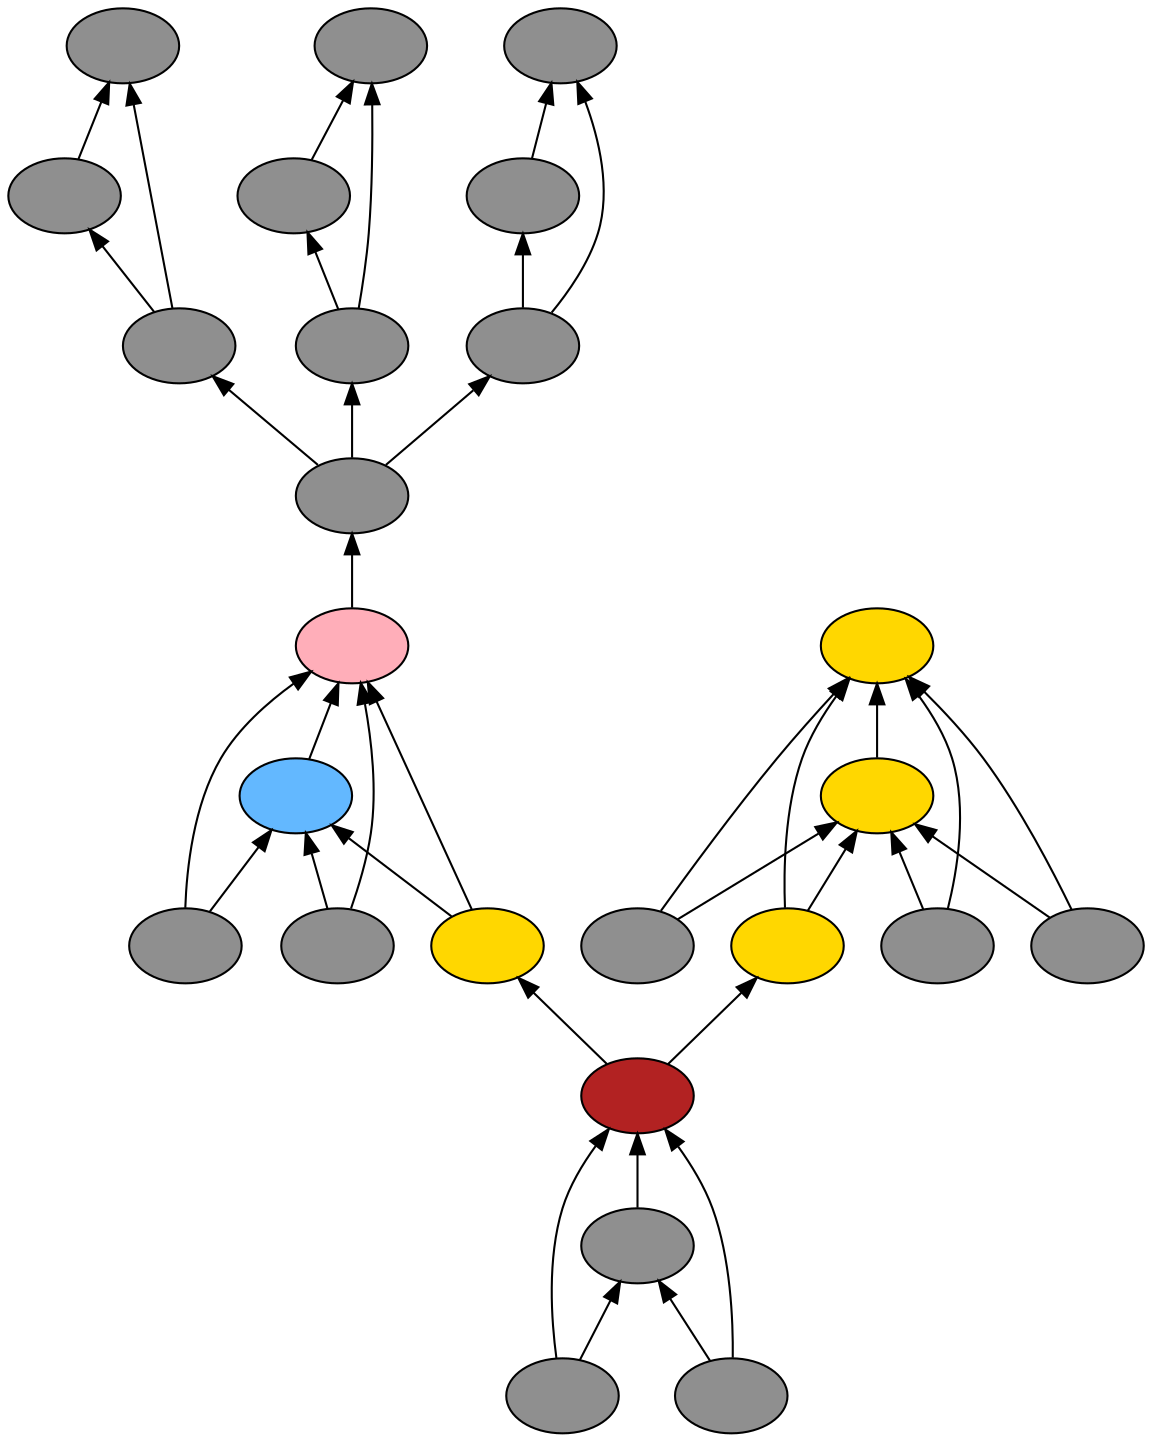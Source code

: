 digraph {
rankdir=BT
fontsize=24
subgraph clster1 {
subgraph clster2 {
"51636192"["fillcolor"="firebrick" "fontsize"="24" "label"="" "shape"="ellipse" "style"="filled" ]
"51536928"["fillcolor"="grey56" "fontsize"="24" "label"="" "shape"="ellipse" "style"="filled" ]
"49643904"["fillcolor"="grey56" "fontsize"="24" "label"="" "shape"="ellipse" "style"="filled" ]
"50252784"["fillcolor"="grey56" "fontsize"="24" "label"="" "shape"="ellipse" "style"="filled" ]
}

subgraph clster3 {
"50499840"["fillcolor"="lightpink1" "fontsize"="24" "label"="" "shape"="ellipse" "style"="filled" ]
"49526848"["fillcolor"="steelblue1" "fontsize"="24" "label"="" "shape"="ellipse" "style"="filled" ]
"50537584"["fillcolor"="grey56" "fontsize"="24" "label"="" "shape"="ellipse" "style"="filled" ]
"50953488"["fillcolor"="gold" "fontsize"="24" "label"="" "shape"="ellipse" "style"="filled" ]
"50988432"["fillcolor"="grey56" "fontsize"="24" "label"="" "shape"="ellipse" "style"="filled" ]
}

subgraph clster4 {
"51213248"["fillcolor"="grey56" "fontsize"="24" "label"="" "shape"="ellipse" "style"="filled" ]
}

subgraph clster5 {
"43247552"["fillcolor"="grey56" "fontsize"="24" "label"="" "shape"="ellipse" "style"="filled" ]
"49525600"["fillcolor"="grey56" "fontsize"="24" "label"="" "shape"="ellipse" "style"="filled" ]
"49896432"["fillcolor"="grey56" "fontsize"="24" "label"="" "shape"="ellipse" "style"="filled" ]
}

subgraph clster6 {
"49925696"["fillcolor"="grey56" "fontsize"="24" "label"="" "shape"="ellipse" "style"="filled" ]
"51970160"["fillcolor"="grey56" "fontsize"="24" "label"="" "shape"="ellipse" "style"="filled" ]
"49673184"["fillcolor"="grey56" "fontsize"="24" "label"="" "shape"="ellipse" "style"="filled" ]
}

subgraph clster7 {
"49755584"["fillcolor"="grey56" "fontsize"="24" "label"="" "shape"="ellipse" "style"="filled" ]
"49554800"["fillcolor"="grey56" "fontsize"="24" "label"="" "shape"="ellipse" "style"="filled" ]
"49638928"["fillcolor"="grey56" "fontsize"="24" "label"="" "shape"="ellipse" "style"="filled" ]
}

subgraph clster8 {
"51967616"["fillcolor"="gold" "fontsize"="24" "label"="" "shape"="ellipse" "style"="filled" ]
"49951424"["fillcolor"="gold" "fontsize"="24" "label"="" "shape"="ellipse" "style"="filled" ]
"49824304"["fillcolor"="grey56" "fontsize"="24" "label"="" "shape"="ellipse" "style"="filled" ]
"51993872"["fillcolor"="gold" "fontsize"="24" "label"="" "shape"="ellipse" "style"="filled" ]
"52000720"["fillcolor"="grey56" "fontsize"="24" "label"="" "shape"="ellipse" "style"="filled" ]
"52052592"["fillcolor"="grey56" "fontsize"="24" "label"="" "shape"="ellipse" "style"="filled" ]
}

}

"49896432" -> "43247552"["arrowhead"="normal" "color"="black" "constraint"="true" "style"="solid" ]
"49896432" -> "49525600"["arrowhead"="normal" "color"="black" "constraint"="true" "style"="solid" ]
"51213248" -> "49896432"["arrowhead"="normal" "color"="black" "constraint"="true" "style"="solid" ]
"49525600" -> "43247552"["arrowhead"="normal" "color"="black" "constraint"="true" "style"="solid" ]
"49638928" -> "49755584"["arrowhead"="normal" "color"="black" "constraint"="true" "style"="solid" ]
"49638928" -> "49554800"["arrowhead"="normal" "color"="black" "constraint"="true" "style"="solid" ]
"51213248" -> "49638928"["arrowhead"="normal" "color"="black" "constraint"="true" "style"="solid" ]
"49554800" -> "49755584"["arrowhead"="normal" "color"="black" "constraint"="true" "style"="solid" ]
"49673184" -> "49925696"["arrowhead"="normal" "color"="black" "constraint"="true" "style"="solid" ]
"49673184" -> "51970160"["arrowhead"="normal" "color"="black" "constraint"="true" "style"="solid" ]
"51213248" -> "49673184"["arrowhead"="normal" "color"="black" "constraint"="true" "style"="solid" ]
"51970160" -> "49925696"["arrowhead"="normal" "color"="black" "constraint"="true" "style"="solid" ]
"50537584" -> "50499840"["arrowhead"="normal" "color"="black" "constraint"="true" "style"="solid" ]
"50537584" -> "49526848"["arrowhead"="normal" "color"="black" "constraint"="true" "style"="solid" ]
"50953488" -> "50499840"["arrowhead"="normal" "color"="black" "constraint"="true" "style"="solid" ]
"50953488" -> "49526848"["arrowhead"="normal" "color"="black" "constraint"="true" "style"="solid" ]
"51636192" -> "50953488"["arrowhead"="normal" "color"="black" "constraint"="true" "style"="solid" ]
"50988432" -> "50499840"["arrowhead"="normal" "color"="black" "constraint"="true" "style"="solid" ]
"50988432" -> "49526848"["arrowhead"="normal" "color"="black" "constraint"="true" "style"="solid" ]
"49526848" -> "50499840"["arrowhead"="normal" "color"="black" "constraint"="true" "style"="solid" ]
"50499840" -> "51213248"["arrowhead"="normal" "color"="black" "constraint"="true" "style"="solid" ]
"49643904" -> "51636192"["arrowhead"="normal" "color"="black" "constraint"="true" "style"="solid" ]
"49643904" -> "51536928"["arrowhead"="normal" "color"="black" "constraint"="true" "style"="solid" ]
"50252784" -> "51636192"["arrowhead"="normal" "color"="black" "constraint"="true" "style"="solid" ]
"50252784" -> "51536928"["arrowhead"="normal" "color"="black" "constraint"="true" "style"="solid" ]
"51536928" -> "51636192"["arrowhead"="normal" "color"="black" "constraint"="true" "style"="solid" ]
"49824304" -> "51967616"["arrowhead"="normal" "color"="black" "constraint"="true" "style"="solid" ]
"49824304" -> "49951424"["arrowhead"="normal" "color"="black" "constraint"="true" "style"="solid" ]
"51993872" -> "51967616"["arrowhead"="normal" "color"="black" "constraint"="true" "style"="solid" ]
"51993872" -> "49951424"["arrowhead"="normal" "color"="black" "constraint"="true" "style"="solid" ]
"51636192" -> "51993872"["arrowhead"="normal" "color"="black" "constraint"="true" "style"="solid" ]
"52000720" -> "51967616"["arrowhead"="normal" "color"="black" "constraint"="true" "style"="solid" ]
"52000720" -> "49951424"["arrowhead"="normal" "color"="black" "constraint"="true" "style"="solid" ]
"52052592" -> "51967616"["arrowhead"="normal" "color"="black" "constraint"="true" "style"="solid" ]
"52052592" -> "49951424"["arrowhead"="normal" "color"="black" "constraint"="true" "style"="solid" ]
"49951424" -> "51967616"["arrowhead"="normal" "color"="black" "constraint"="true" "style"="solid" ]

}